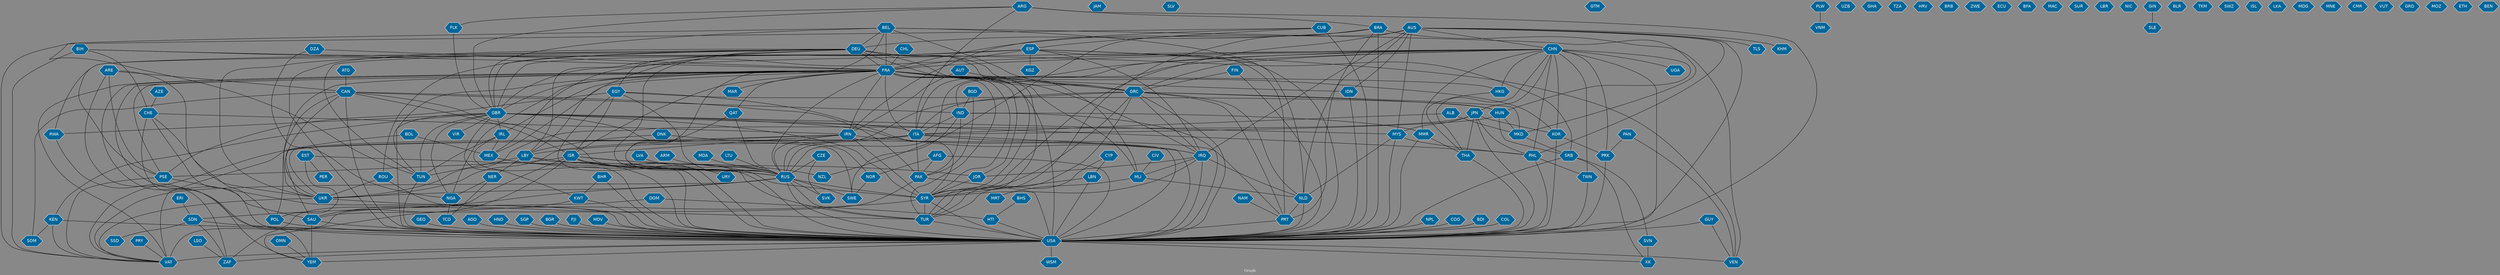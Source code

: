 // Countries together in item graph
graph {
	graph [bgcolor="#888888" fontcolor=white fontsize=12 label="Graph" outputorder=edgesfirst overlap=prism]
	node [color=white fillcolor="#006699" fontcolor=white fontname=Helvetica shape=hexagon style=filled]
	edge [arrowhead=open color=black fontcolor=white fontname=Courier fontsize=12]
		USA [label=USA]
		GRC [label=GRC]
		BOL [label=BOL]
		VAT [label=VAT]
		CHL [label=CHL]
		IRQ [label=IRQ]
		FRA [label=FRA]
		ARG [label=ARG]
		PSE [label=PSE]
		TUR [label=TUR]
		POL [label=POL]
		PRT [label=PRT]
		BRA [label=BRA]
		DEU [label=DEU]
		YEM [label=YEM]
		CHE [label=CHE]
		SRB [label=SRB]
		CHN [label=CHN]
		HUN [label=HUN]
		MYS [label=MYS]
		JPN [label=JPN]
		NOR [label=NOR]
		IRN [label=IRN]
		NPL [label=NPL]
		DOM [label=DOM]
		ITA [label=ITA]
		ISR [label=ISR]
		BIH [label=BIH]
		GBR [label=GBR]
		RUS [label=RUS]
		AUS [label=AUS]
		ESP [label=ESP]
		BEL [label=BEL]
		MMR [label=MMR]
		KOR [label=KOR]
		BHR [label=BHR]
		NER [label=NER]
		LBY [label=LBY]
		MEX [label=MEX]
		UKR [label=UKR]
		SAU [label=SAU]
		COG [label=COG]
		JAM [label=JAM]
		TUN [label=TUN]
		IRL [label=IRL]
		ARE [label=ARE]
		CAN [label=CAN]
		QAT [label=QAT]
		SLV [label=SLV]
		ROU [label=ROU]
		ZAF [label=ZAF]
		SDN [label=SDN]
		BDI [label=BDI]
		COL [label=COL]
		CYP [label=CYP]
		IDN [label=IDN]
		EST [label=EST]
		PAK [label=PAK]
		IND [label=IND]
		HKG [label=HKG]
		SYR [label=SYR]
		GEO [label=GEO]
		GTM [label=GTM]
		THA [label=THA]
		AFG [label=AFG]
		VEN [label=VEN]
		AGO [label=AGO]
		HTI [label=HTI]
		MKD [label=MKD]
		LVA [label=LVA]
		TWN [label=TWN]
		PHL [label=PHL]
		GUY [label=GUY]
		PRK [label=PRK]
		NLD [label=NLD]
		MRT [label=MRT]
		MLI [label=MLI]
		SWE [label=SWE]
		JOR [label=JOR]
		PLW [label=PLW]
		VNM [label=VNM]
		EGY [label=EGY]
		CUB [label=CUB]
		KWT [label=KWT]
		TCD [label=TCD]
		NGA [label=NGA]
		ALB [label=ALB]
		UZB [label=UZB]
		GHA [label=GHA]
		SSD [label=SSD]
		CZE [label=CZE]
		ARM [label=ARM]
		OMN [label=OMN]
		TZA [label=TZA]
		HND [label=HND]
		LBN [label=LBN]
		NZL [label=NZL]
		HRV [label=HRV]
		BRB [label=BRB]
		KEN [label=KEN]
		MDA [label=MDA]
		PAN [label=PAN]
		DNK [label=DNK]
		ZWE [label=ZWE]
		SGP [label=SGP]
		AUT [label=AUT]
		FIN [label=FIN]
		PRY [label=PRY]
		WSM [label=WSM]
		BHS [label=BHS]
		ECU [label=ECU]
		NAM [label=NAM]
		BFA [label=BFA]
		BGR [label=BGR]
		FJI [label=FJI]
		MAC [label=MAC]
		SUR [label=SUR]
		BGD [label=BGD]
		AZE [label=AZE]
		LBR [label=LBR]
		NIC [label=NIC]
		SLE [label=SLE]
		RWA [label=RWA]
		SVN [label=SVN]
		XK [label=XK]
		CIV [label=CIV]
		MAR [label=MAR]
		SOM [label=SOM]
		UGA [label=UGA]
		PER [label=PER]
		GIN [label=GIN]
		TLS [label=TLS]
		BLR [label=BLR]
		TKM [label=TKM]
		KHM [label=KHM]
		SWZ [label=SWZ]
		ISL [label=ISL]
		DZA [label=DZA]
		LKA [label=LKA]
		MDG [label=MDG]
		MNE [label=MNE]
		LSO [label=LSO]
		FLK [label=FLK]
		ERI [label=ERI]
		CMR [label=CMR]
		URY [label=URY]
		VUT [label=VUT]
		GRD [label=GRD]
		SVK [label=SVK]
		MOZ [label=MOZ]
		ETH [label=ETH]
		ATG [label=ATG]
		LTU [label=LTU]
		BEN [label=BEN]
		VIR [label=VIR]
		MDV [label=MDV]
		KGZ [label=KGZ]
			LBY -- RUS [weight=2]
			FRA -- IDN [weight=6]
			AUT -- GRC [weight=1]
			ATG -- CAN [weight=1]
			SYR -- TUR [weight=7]
			FRA -- JOR [weight=1]
			IND -- PAK [weight=2]
			USA -- VAT [weight=10]
			MKD -- SRB [weight=1]
			GRC -- IRQ [weight=2]
			EST -- POL [weight=1]
			FRA -- IRN [weight=3]
			PLW -- VNM [weight=2]
			GRC -- PRT [weight=1]
			CAN -- USA [weight=5]
			SAU -- YEM [weight=14]
			ARG -- USA [weight=2]
			EGY -- HUN [weight=1]
			DNK -- LBY [weight=1]
			THA -- USA [weight=4]
			RUS -- TUR [weight=1]
			ISR -- TUR [weight=1]
			CHE -- YEM [weight=7]
			CYP -- LBN [weight=1]
			GBR -- TUN [weight=7]
			FRA -- ITA [weight=3]
			ESP -- RWA [weight=4]
			LBY -- TUN [weight=6]
			CYP -- TUR [weight=1]
			DEU -- PSE [weight=1]
			GBR -- KEN [weight=1]
			RWA -- ZAF [weight=2]
			IRL -- MEX [weight=1]
			MYS -- USA [weight=1]
			IRQ -- MLI [weight=1]
			FRA -- MAR [weight=2]
			ROU -- UKR [weight=1]
			MLI -- NLD [weight=1]
			KWT -- USA [weight=1]
			DEU -- GBR [weight=3]
			FLK -- GBR [weight=1]
			AFG -- USA [weight=3]
			BRA -- USA [weight=9]
			CAN -- RUS [weight=3]
			EST -- RUS [weight=1]
			GBR -- NGA [weight=1]
			BGD -- PAK [weight=1]
			IRN -- UKR [weight=3]
			ITA -- PAK [weight=1]
			CHE -- USA [weight=1]
			PSE -- VAT [weight=1]
			JPN -- PHL [weight=4]
			BEL -- GRC [weight=7]
			ESP -- KGZ [weight=1]
			GRC -- MKD [weight=1]
			IRN -- ISR [weight=3]
			BEL -- FRA [weight=3]
			DEU -- ROU [weight=1]
			CHN -- PRK [weight=2]
			LBY -- USA [weight=10]
			IND -- SWE [weight=1]
			FRA -- YEM [weight=3]
			JOR -- SYR [weight=3]
			GBR -- VIR [weight=1]
			DEU -- TUN [weight=3]
			USA -- YEM [weight=7]
			DOM -- HTI [weight=4]
			DEU -- GRC [weight=19]
			KWT -- SAU [weight=1]
			SAU -- USA [weight=4]
			MYS -- PHL [weight=2]
			DEU -- TUR [weight=1]
			TUR -- USA [weight=1]
			FRA -- MLI [weight=1]
			LTU -- RUS [weight=1]
			DZA -- FRA [weight=1]
			RUS -- SDN [weight=1]
			AUT -- IRN [weight=3]
			BRA -- TUR [weight=1]
			CHN -- GRC [weight=4]
			ARE -- USA [weight=2]
			IRN -- SYR [weight=1]
			AUS -- KHM [weight=4]
			ESP -- MEX [weight=1]
			FIN -- USA [weight=1]
			FRA -- NGA [weight=1]
			MMR -- THA [weight=1]
			IDN -- USA [weight=1]
			BHS -- HTI [weight=2]
			KOR -- PRK [weight=6]
			BIH -- SRB [weight=2]
			DEU -- RUS [weight=4]
			JPN -- USA [weight=10]
			ESP -- PRT [weight=1]
			ARG -- FLK [weight=1]
			KOR -- USA [weight=3]
			CHN -- USA [weight=27]
			ITA -- RUS [weight=3]
			JPN -- THA [weight=2]
			AUS -- USA [weight=5]
			QAT -- USA [weight=1]
			BEL -- TUN [weight=1]
			GRC -- SYR [weight=3]
			EGY -- PSE [weight=5]
			CHN -- GBR [weight=1]
			PRK -- USA [weight=2]
			KEN -- VAT [weight=2]
			GRC -- NLD [weight=1]
			FIN -- GRC [weight=1]
			FRA -- HKG [weight=1]
			LVA -- RUS [weight=2]
			RUS -- SYR [weight=4]
			EGY -- ISR [weight=1]
			DEU -- SYR [weight=1]
			HKG -- THA [weight=2]
			IND -- USA [weight=4]
			GBR -- RWA [weight=4]
			CHN -- IND [weight=1]
			CHN -- THA [weight=1]
			CHN -- TWN [weight=4]
			ESP -- FRA [weight=1]
			AUS -- IRQ [weight=4]
			LBY -- NER [weight=1]
			SDN -- SSD [weight=10]
			CHN -- RUS [weight=2]
			BEL -- RUS [weight=1]
			CZE -- SVK [weight=1]
			DEU -- EGY [weight=5]
			BEL -- DEU [weight=3]
			FRA -- SAU [weight=1]
			FRA -- MEX [weight=1]
			CHN -- JPN [weight=7]
			GIN -- SLE [weight=1]
			LBN -- SYR [weight=2]
			CUB -- VAT [weight=1]
			GBR -- ITA [weight=1]
			PSE -- USA [weight=2]
			IRQ -- SYR [weight=4]
			BGD -- IND [weight=3]
			CHN -- FRA [weight=1]
			ISR -- USA [weight=4]
			GEO -- USA [weight=2]
			BIH -- CHE [weight=2]
			NLD -- USA [weight=2]
			SVN -- XK [weight=3]
			UKR -- USA [weight=6]
			ALB -- ITA [weight=1]
			SDN -- USA [weight=2]
			FRA -- TUR [weight=1]
			ARE -- CAN [weight=1]
			AFG -- NOR [weight=2]
			DNK -- NOR [weight=1]
			MLI -- MRT [weight=2]
			FRA -- GRC [weight=6]
			CAN -- PAK [weight=1]
			BOL -- VAT [weight=1]
			CHN -- HUN [weight=1]
			BOL -- MEX [weight=1]
			AGO -- USA [weight=2]
			BRA -- PRT [weight=5]
			POL -- USA [weight=5]
			GBR -- IRQ [weight=1]
			TUN -- USA [weight=1]
			HUN -- ITA [weight=1]
			FRA -- KOR [weight=1]
			GRC -- RUS [weight=4]
			IRN -- RUS [weight=2]
			FRA -- USA [weight=19]
			DEU -- FRA [weight=6]
			USA -- ZAF [weight=4]
			IND -- ITA [weight=1]
			ISR -- PSE [weight=37]
			HND -- USA [weight=1]
			IRQ -- NLD [weight=1]
			PHL -- USA [weight=4]
			DEU -- LBY [weight=1]
			FRA -- GBR [weight=4]
			PAK -- USA [weight=2]
			AZE -- CHE [weight=1]
			UKR -- VAT [weight=1]
			IRN -- IRQ [weight=2]
			GRC -- ITA [weight=2]
			ISR -- SAU [weight=1]
			PAN -- VEN [weight=1]
			ARM -- RUS [weight=1]
			MEX -- RUS [weight=4]
			GUY -- USA [weight=1]
			ARE -- POL [weight=2]
			CHN -- LBY [weight=2]
			ALB -- MKD [weight=1]
			PRY -- VAT [weight=1]
			CHL -- FRA [weight=1]
			GBR -- SWE [weight=1]
			DZA -- NGA [weight=1]
			ESP -- IRQ [weight=1]
			ARE -- PSE [weight=1]
			ERI -- SDN [weight=1]
			USA -- XK [weight=1]
			ISR -- NZL [weight=1]
			ESP -- VEN [weight=4]
			TWN -- USA [weight=1]
			HTI -- USA [weight=2]
			SRB -- USA [weight=1]
			CHN -- ITA [weight=8]
			ARG -- ITA [weight=1]
			JPN -- MYS [weight=2]
			AUS -- NZL [weight=2]
			CHN -- MMR [weight=4]
			BEL -- MKD [weight=1]
			CAN -- IND [weight=1]
			FRA -- SYR [weight=1]
			MEX -- USA [weight=18]
			COL -- USA [weight=2]
			PRT -- USA [weight=3]
			IRQ -- JOR [weight=2]
			LSO -- ZAF [weight=1]
			CHN -- PHL [weight=7]
			FRA -- IRL [weight=1]
			RUS -- UKR [weight=12]
			ITA -- USA [weight=5]
			BGR -- USA [weight=2]
			GRC -- HUN [weight=1]
			GBR -- IRL [weight=2]
			FRA -- RUS [weight=3]
			IRN -- USA [weight=17]
			FRA -- PSE [weight=2]
			MDV -- USA [weight=1]
			EST -- PER [weight=2]
			IRN -- SAU [weight=4]
			ESP -- GBR [weight=4]
			KEN -- SOM [weight=1]
			AUS -- IDN [weight=4]
			ESP -- USA [weight=2]
			ROU -- TUR [weight=1]
			BDI -- USA [weight=1]
			GUY -- VEN [weight=3]
			CHN -- KOR [weight=1]
			SDN -- ZAF [weight=5]
			NGA -- TCD [weight=1]
			GBR -- USA [weight=10]
			BIH -- FRA [weight=1]
			BEL -- NLD [weight=2]
			NAM -- PRT [weight=1]
			SGP -- USA [weight=1]
			ISR -- ZAF [weight=1]
			EGY -- SYR [weight=1]
			CHE -- IRN [weight=1]
			GRC -- USA [weight=10]
			AUS -- TLS [weight=2]
			CHN -- UGA [weight=1]
			SYR -- USA [weight=6]
			DEU -- UKR [weight=3]
			EGY -- USA [weight=1]
			BHR -- KWT [weight=1]
			ISR -- JOR [weight=2]
			OMN -- YEM [weight=1]
			BRA -- FRA [weight=1]
			IND -- MMR [weight=3]
			CUB -- IRN [weight=2]
			CAN -- ISR [weight=1]
			MYS -- NLD [weight=1]
			SRB -- SVN [weight=1]
			ITA -- LBY [weight=1]
			ISR -- SYR [weight=5]
			EGY -- RUS [weight=1]
			COG -- USA [weight=3]
			HUN -- SRB [weight=5]
			JPN -- UKR [weight=1]
			IRQ -- USA [weight=15]
			CAN -- UKR [weight=1]
			SYR -- YEM [weight=1]
			NER -- NGA [weight=3]
			LBN -- USA [weight=2]
			AUS -- CHN [weight=1]
			FRA -- IRQ [weight=1]
			BEL -- GBR [weight=4]
			BHR -- USA [weight=1]
			JPN -- KOR [weight=2]
			FRA -- VAT [weight=1]
			GBR -- PHL [weight=2]
			AUS -- SYR [weight=3]
			BIH -- VAT [weight=7]
			ARG -- GBR [weight=1]
			GBR -- KWT [weight=1]
			DOM -- VAT [weight=4]
			ITA -- UKR [weight=1]
			IRL -- USA [weight=3]
			KEN -- USA [weight=10]
			MDA -- RUS [weight=4]
			HUN -- MKD [weight=1]
			AFG -- PAK [weight=3]
			FJI -- USA [weight=1]
			RUS -- VAT [weight=4]
			QAT -- RUS [weight=1]
			CIV -- MLI [weight=1]
			ITA -- VAT [weight=7]
			CZE -- RUS [weight=1]
			RUS -- USA [weight=14]
			ARG -- BRA [weight=1]
			FRA -- QAT [weight=2]
			AUS -- PHL [weight=2]
			GRC -- TUR [weight=1]
			USA -- VEN [weight=3]
			PAK -- SAU [weight=2]
			NLD -- PRT [weight=1]
			CUB -- USA [weight=16]
			USA -- WSM [weight=6]
			CAN -- SOM [weight=2]
			CHE -- UKR [weight=1]
			BRA -- VEN [weight=3]
			ITA -- PRT [weight=1]
			SRB -- XK [weight=1]
			NOR -- SWE [weight=1]
			CUB -- ESP [weight=1]
			DEU -- USA [weight=6]
			IRL -- TUN [weight=2]
			FRA -- ISR [weight=6]
			ISR -- URY [weight=1]
			GBR -- SYR [weight=2]
			PAN -- PRK [weight=1]
			MMR -- USA [weight=3]
			RUS -- SWE [weight=1]
			GBR -- MYS [weight=2]
			FRA -- UKR [weight=2]
			FRA -- TUN [weight=1]
			NPL -- USA [weight=2]
			CHN -- HKG [weight=7]
			RUS -- SVK [weight=1]
			NER -- TCD [weight=1]
			AUS -- NLD [weight=1]
			DEU -- MLI [weight=1]
			CAN -- POL [weight=1]
			PHL -- TWN [weight=2]
			BRA -- DEU [weight=2]
			AUS -- MYS [weight=3]
}
